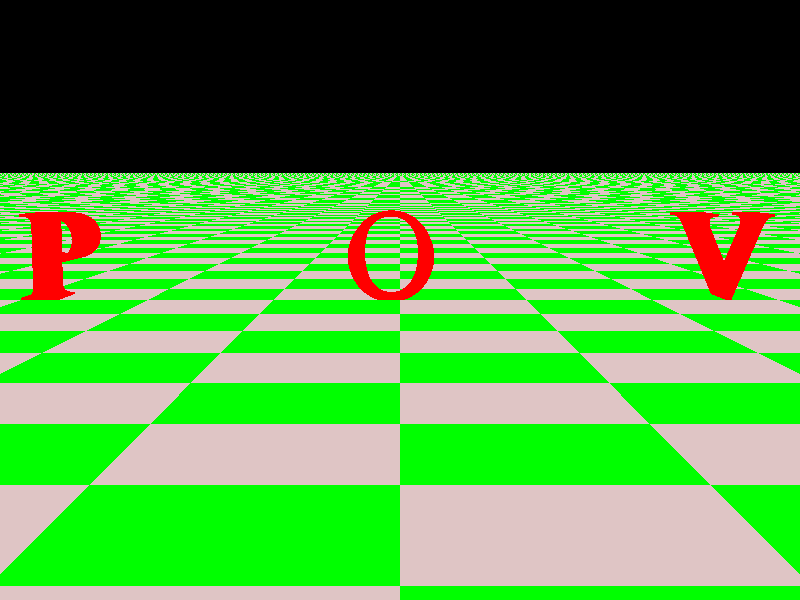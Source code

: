//Aula 8 
//Arquivo Letras_01.pov
  
  #include "colors.inc"
  camera {
    location <0, 1, -10>
    look_at 0
    angle 35
  }

  light_source { <500,500,-1000> White }
  plane {
    y,0
    pigment { checker Green Pink }
  }                  
  

  text {
    ttf "timrom.ttf"    // fonte da letra
    "POV-RAY 3.0" 0.5,  // texto desejado e profundidade 
    2*x                  // distancia entre letras no eixo x 
    
    translate -3*x
    pigment { Red }
  }               
 




  


     
   



  
